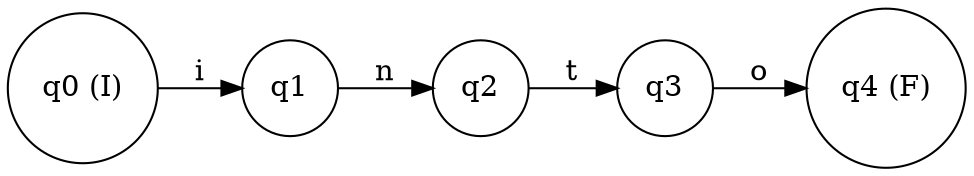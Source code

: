 digraph finite_state_machine {
rankdir=LR;
node [shape = circle];
q0 [label="q0 (I)"];
q1 [label="q1"];
q2 [label="q2"];
q3 [label="q3"];
q4 [label="q4 (F)"];
q0 -> q1 [label="i"];
q1 -> q2 [label="n"];
q2 -> q3 [label="t"];
q3 -> q4 [label="o"];
}